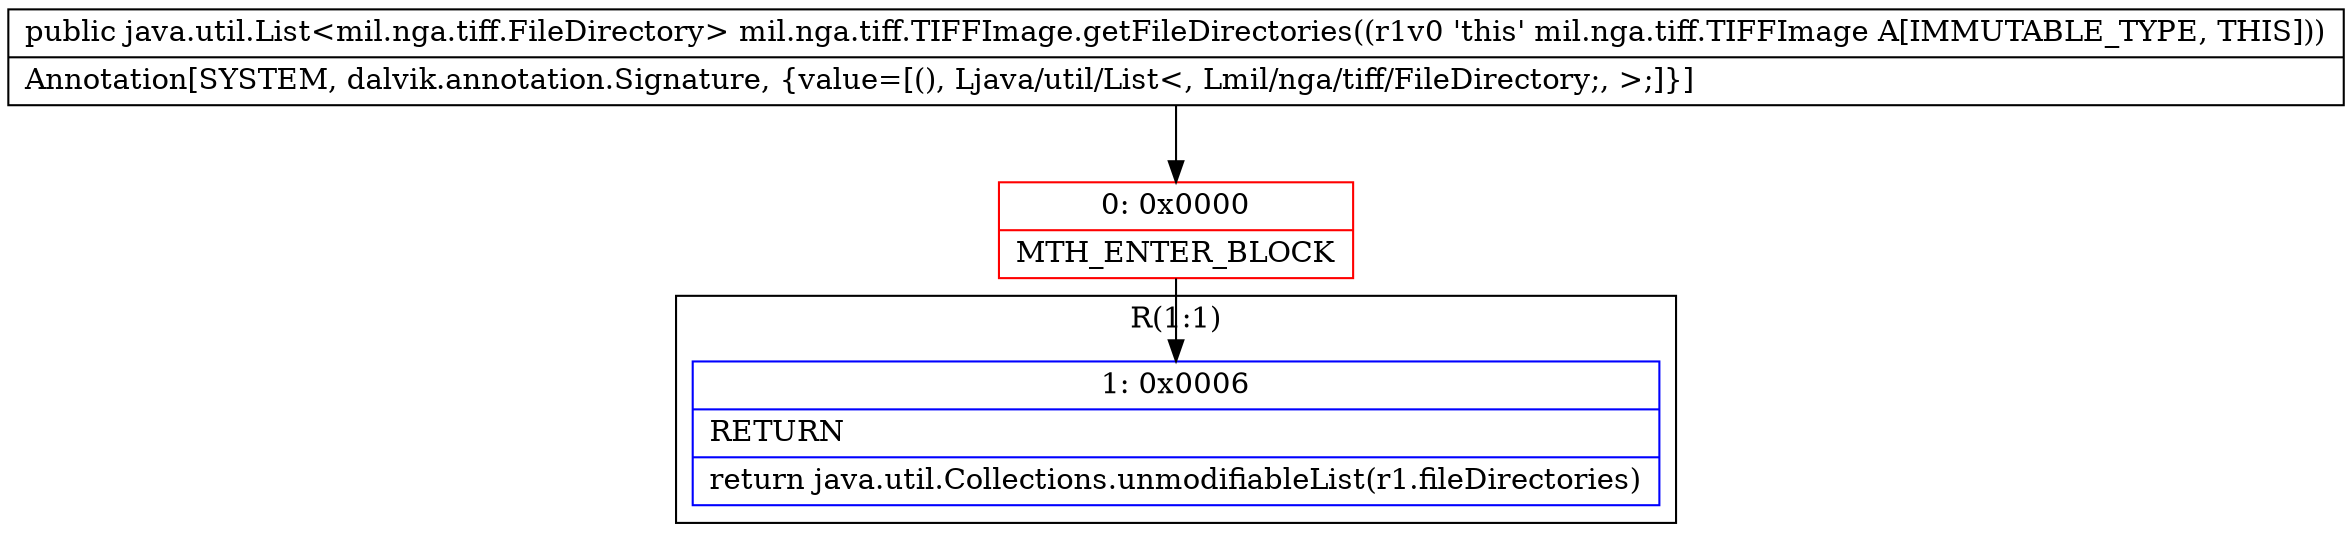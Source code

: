 digraph "CFG formil.nga.tiff.TIFFImage.getFileDirectories()Ljava\/util\/List;" {
subgraph cluster_Region_1198147666 {
label = "R(1:1)";
node [shape=record,color=blue];
Node_1 [shape=record,label="{1\:\ 0x0006|RETURN\l|return java.util.Collections.unmodifiableList(r1.fileDirectories)\l}"];
}
Node_0 [shape=record,color=red,label="{0\:\ 0x0000|MTH_ENTER_BLOCK\l}"];
MethodNode[shape=record,label="{public java.util.List\<mil.nga.tiff.FileDirectory\> mil.nga.tiff.TIFFImage.getFileDirectories((r1v0 'this' mil.nga.tiff.TIFFImage A[IMMUTABLE_TYPE, THIS]))  | Annotation[SYSTEM, dalvik.annotation.Signature, \{value=[(), Ljava\/util\/List\<, Lmil\/nga\/tiff\/FileDirectory;, \>;]\}]\l}"];
MethodNode -> Node_0;
Node_0 -> Node_1;
}

